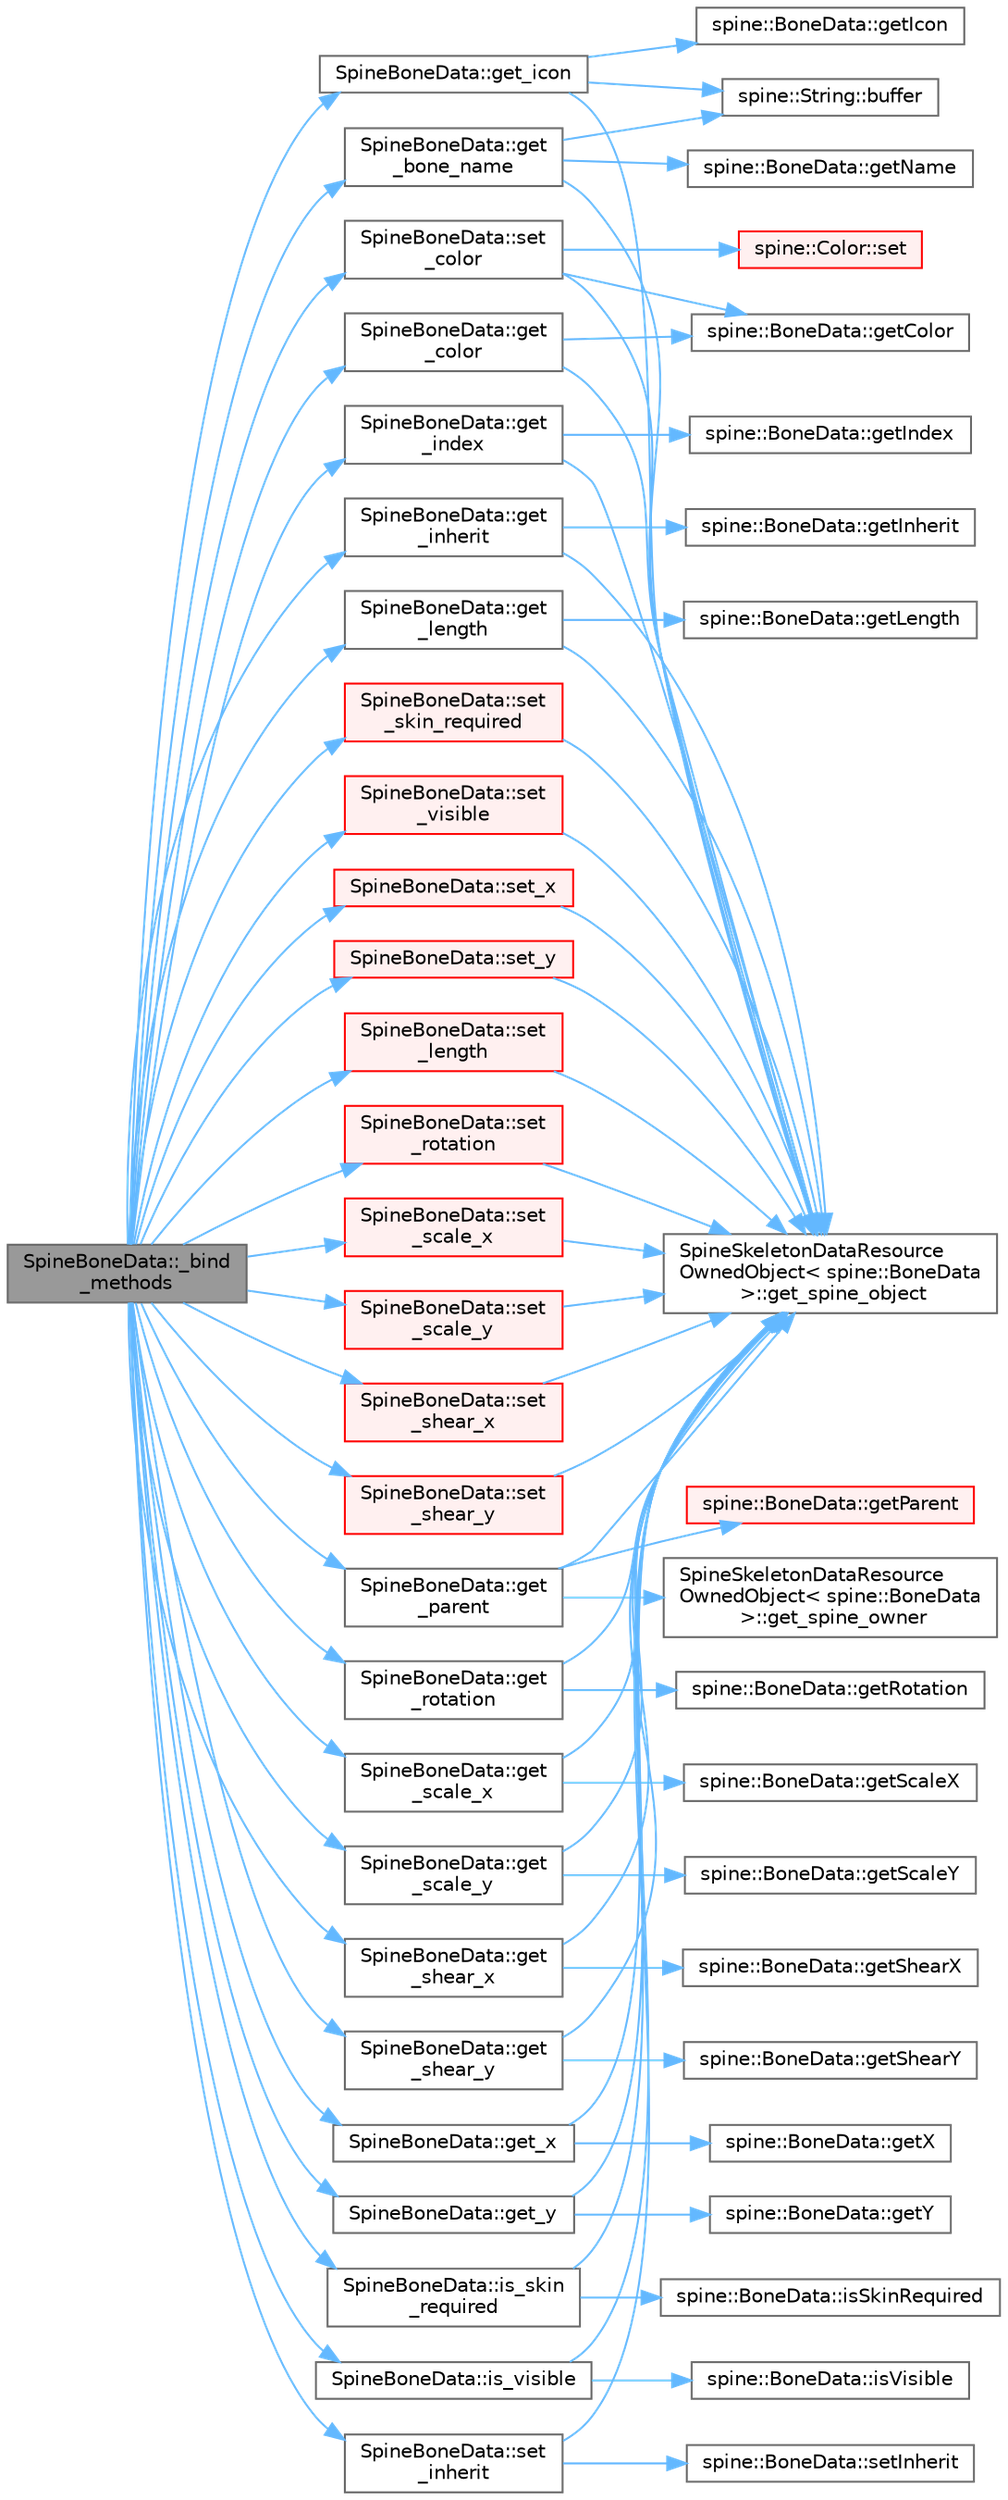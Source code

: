 digraph "SpineBoneData::_bind_methods"
{
 // LATEX_PDF_SIZE
  bgcolor="transparent";
  edge [fontname=Helvetica,fontsize=10,labelfontname=Helvetica,labelfontsize=10];
  node [fontname=Helvetica,fontsize=10,shape=box,height=0.2,width=0.4];
  rankdir="LR";
  Node1 [id="Node000001",label="SpineBoneData::_bind\l_methods",height=0.2,width=0.4,color="gray40", fillcolor="grey60", style="filled", fontcolor="black",tooltip=" "];
  Node1 -> Node2 [id="edge1_Node000001_Node000002",color="steelblue1",style="solid",tooltip=" "];
  Node2 [id="Node000002",label="SpineBoneData::get\l_bone_name",height=0.2,width=0.4,color="grey40", fillcolor="white", style="filled",URL="$class_spine_bone_data.html#a5fad6e351463521e18bea434ba56a236",tooltip=" "];
  Node2 -> Node3 [id="edge2_Node000002_Node000003",color="steelblue1",style="solid",tooltip=" "];
  Node3 [id="Node000003",label="spine::String::buffer",height=0.2,width=0.4,color="grey40", fillcolor="white", style="filled",URL="$classspine_1_1_string.html#a7a6a5c45e2a732eb90cedf07434315b0",tooltip=" "];
  Node2 -> Node4 [id="edge3_Node000002_Node000004",color="steelblue1",style="solid",tooltip=" "];
  Node4 [id="Node000004",label="SpineSkeletonDataResource\lOwnedObject\< spine::BoneData\l \>::get_spine_object",height=0.2,width=0.4,color="grey40", fillcolor="white", style="filled",URL="$class_spine_skeleton_data_resource_owned_object.html#a17a452fe3be51c5dfec16fddf002d318",tooltip=" "];
  Node2 -> Node5 [id="edge4_Node000002_Node000005",color="steelblue1",style="solid",tooltip=" "];
  Node5 [id="Node000005",label="spine::BoneData::getName",height=0.2,width=0.4,color="grey40", fillcolor="white", style="filled",URL="$classspine_1_1_bone_data.html#a176ad37465f86a79d6baecd21b9468b2",tooltip="The name of the bone, which is unique within the skeleton."];
  Node1 -> Node6 [id="edge5_Node000001_Node000006",color="steelblue1",style="solid",tooltip=" "];
  Node6 [id="Node000006",label="SpineBoneData::get\l_color",height=0.2,width=0.4,color="grey40", fillcolor="white", style="filled",URL="$class_spine_bone_data.html#aa1e45879210876deb5262254709944e3",tooltip=" "];
  Node6 -> Node4 [id="edge6_Node000006_Node000004",color="steelblue1",style="solid",tooltip=" "];
  Node6 -> Node7 [id="edge7_Node000006_Node000007",color="steelblue1",style="solid",tooltip=" "];
  Node7 [id="Node000007",label="spine::BoneData::getColor",height=0.2,width=0.4,color="grey40", fillcolor="white", style="filled",URL="$classspine_1_1_bone_data.html#a18f4afa2215fa4a6e9baf304843d694a",tooltip=" "];
  Node1 -> Node8 [id="edge8_Node000001_Node000008",color="steelblue1",style="solid",tooltip=" "];
  Node8 [id="Node000008",label="SpineBoneData::get_icon",height=0.2,width=0.4,color="grey40", fillcolor="white", style="filled",URL="$class_spine_bone_data.html#a8eda1d23bf86ef19f148c2b8b2d50f33",tooltip=" "];
  Node8 -> Node3 [id="edge9_Node000008_Node000003",color="steelblue1",style="solid",tooltip=" "];
  Node8 -> Node4 [id="edge10_Node000008_Node000004",color="steelblue1",style="solid",tooltip=" "];
  Node8 -> Node9 [id="edge11_Node000008_Node000009",color="steelblue1",style="solid",tooltip=" "];
  Node9 [id="Node000009",label="spine::BoneData::getIcon",height=0.2,width=0.4,color="grey40", fillcolor="white", style="filled",URL="$classspine_1_1_bone_data.html#a6b66f90f30a06dd2a43c5a6ec919ab65",tooltip=" "];
  Node1 -> Node10 [id="edge12_Node000001_Node000010",color="steelblue1",style="solid",tooltip=" "];
  Node10 [id="Node000010",label="SpineBoneData::get\l_index",height=0.2,width=0.4,color="grey40", fillcolor="white", style="filled",URL="$class_spine_bone_data.html#a100cdcd9fbb24b6ef9c12b16d6c0b355",tooltip=" "];
  Node10 -> Node4 [id="edge13_Node000010_Node000004",color="steelblue1",style="solid",tooltip=" "];
  Node10 -> Node11 [id="edge14_Node000010_Node000011",color="steelblue1",style="solid",tooltip=" "];
  Node11 [id="Node000011",label="spine::BoneData::getIndex",height=0.2,width=0.4,color="grey40", fillcolor="white", style="filled",URL="$classspine_1_1_bone_data.html#a459b0045d10f2dbbdbbcd3f85a2f4a27",tooltip="The index of the bone in Skeleton.Bones"];
  Node1 -> Node12 [id="edge15_Node000001_Node000012",color="steelblue1",style="solid",tooltip=" "];
  Node12 [id="Node000012",label="SpineBoneData::get\l_inherit",height=0.2,width=0.4,color="grey40", fillcolor="white", style="filled",URL="$class_spine_bone_data.html#a873ea8512e4d21e60b8e1729b5c47933",tooltip=" "];
  Node12 -> Node4 [id="edge16_Node000012_Node000004",color="steelblue1",style="solid",tooltip=" "];
  Node12 -> Node13 [id="edge17_Node000012_Node000013",color="steelblue1",style="solid",tooltip=" "];
  Node13 [id="Node000013",label="spine::BoneData::getInherit",height=0.2,width=0.4,color="grey40", fillcolor="white", style="filled",URL="$classspine_1_1_bone_data.html#a5085e527e5a5b2b9299d9b20d590f760",tooltip="The transform mode for how parent world transforms affect this bone."];
  Node1 -> Node14 [id="edge18_Node000001_Node000014",color="steelblue1",style="solid",tooltip=" "];
  Node14 [id="Node000014",label="SpineBoneData::get\l_length",height=0.2,width=0.4,color="grey40", fillcolor="white", style="filled",URL="$class_spine_bone_data.html#a01190db72c0fd3ef56cbe79c730b9dff",tooltip=" "];
  Node14 -> Node4 [id="edge19_Node000014_Node000004",color="steelblue1",style="solid",tooltip=" "];
  Node14 -> Node15 [id="edge20_Node000014_Node000015",color="steelblue1",style="solid",tooltip=" "];
  Node15 [id="Node000015",label="spine::BoneData::getLength",height=0.2,width=0.4,color="grey40", fillcolor="white", style="filled",URL="$classspine_1_1_bone_data.html#a65a3f149a10e801ca95ddb2c1ebc2bcf",tooltip=" "];
  Node1 -> Node16 [id="edge21_Node000001_Node000016",color="steelblue1",style="solid",tooltip=" "];
  Node16 [id="Node000016",label="SpineBoneData::get\l_parent",height=0.2,width=0.4,color="grey40", fillcolor="white", style="filled",URL="$class_spine_bone_data.html#a4ce5178dcaf8e8a0f40e86db8ca23d96",tooltip=" "];
  Node16 -> Node4 [id="edge22_Node000016_Node000004",color="steelblue1",style="solid",tooltip=" "];
  Node16 -> Node17 [id="edge23_Node000016_Node000017",color="steelblue1",style="solid",tooltip=" "];
  Node17 [id="Node000017",label="SpineSkeletonDataResource\lOwnedObject\< spine::BoneData\l \>::get_spine_owner",height=0.2,width=0.4,color="grey40", fillcolor="white", style="filled",URL="$class_spine_skeleton_data_resource_owned_object.html#a8fb9e97d2c2f85dc522e85b9c9cbd112",tooltip=" "];
  Node16 -> Node18 [id="edge24_Node000016_Node000018",color="steelblue1",style="solid",tooltip=" "];
  Node18 [id="Node000018",label="spine::BoneData::getParent",height=0.2,width=0.4,color="red", fillcolor="#FFF0F0", style="filled",URL="$classspine_1_1_bone_data.html#a995121f32825bc80bc6dcfa2ac6f9dbe",tooltip="May be NULL."];
  Node1 -> Node20 [id="edge25_Node000001_Node000020",color="steelblue1",style="solid",tooltip=" "];
  Node20 [id="Node000020",label="SpineBoneData::get\l_rotation",height=0.2,width=0.4,color="grey40", fillcolor="white", style="filled",URL="$class_spine_bone_data.html#a2ba84cef455cf9c1dde02d468966eb4a",tooltip=" "];
  Node20 -> Node4 [id="edge26_Node000020_Node000004",color="steelblue1",style="solid",tooltip=" "];
  Node20 -> Node21 [id="edge27_Node000020_Node000021",color="steelblue1",style="solid",tooltip=" "];
  Node21 [id="Node000021",label="spine::BoneData::getRotation",height=0.2,width=0.4,color="grey40", fillcolor="white", style="filled",URL="$classspine_1_1_bone_data.html#a4667af75f8f65b6a3ee44aaab9b3a79c",tooltip="Local rotation."];
  Node1 -> Node22 [id="edge28_Node000001_Node000022",color="steelblue1",style="solid",tooltip=" "];
  Node22 [id="Node000022",label="SpineBoneData::get\l_scale_x",height=0.2,width=0.4,color="grey40", fillcolor="white", style="filled",URL="$class_spine_bone_data.html#a46af955a35732abfc474f312ba191daf",tooltip=" "];
  Node22 -> Node4 [id="edge29_Node000022_Node000004",color="steelblue1",style="solid",tooltip=" "];
  Node22 -> Node23 [id="edge30_Node000022_Node000023",color="steelblue1",style="solid",tooltip=" "];
  Node23 [id="Node000023",label="spine::BoneData::getScaleX",height=0.2,width=0.4,color="grey40", fillcolor="white", style="filled",URL="$classspine_1_1_bone_data.html#a366bc0d6bee3079017cd79c1b40e4b90",tooltip="Local scaleX."];
  Node1 -> Node24 [id="edge31_Node000001_Node000024",color="steelblue1",style="solid",tooltip=" "];
  Node24 [id="Node000024",label="SpineBoneData::get\l_scale_y",height=0.2,width=0.4,color="grey40", fillcolor="white", style="filled",URL="$class_spine_bone_data.html#af979f54ac9ab4f608f3bb799198978f2",tooltip=" "];
  Node24 -> Node4 [id="edge32_Node000024_Node000004",color="steelblue1",style="solid",tooltip=" "];
  Node24 -> Node25 [id="edge33_Node000024_Node000025",color="steelblue1",style="solid",tooltip=" "];
  Node25 [id="Node000025",label="spine::BoneData::getScaleY",height=0.2,width=0.4,color="grey40", fillcolor="white", style="filled",URL="$classspine_1_1_bone_data.html#af9199487262ef0bca002b55fa48ef32e",tooltip="Local scaleY."];
  Node1 -> Node26 [id="edge34_Node000001_Node000026",color="steelblue1",style="solid",tooltip=" "];
  Node26 [id="Node000026",label="SpineBoneData::get\l_shear_x",height=0.2,width=0.4,color="grey40", fillcolor="white", style="filled",URL="$class_spine_bone_data.html#af84c54dc62ebcb1271b9a8267f3e5f57",tooltip=" "];
  Node26 -> Node4 [id="edge35_Node000026_Node000004",color="steelblue1",style="solid",tooltip=" "];
  Node26 -> Node27 [id="edge36_Node000026_Node000027",color="steelblue1",style="solid",tooltip=" "];
  Node27 [id="Node000027",label="spine::BoneData::getShearX",height=0.2,width=0.4,color="grey40", fillcolor="white", style="filled",URL="$classspine_1_1_bone_data.html#aa73b6a79e415eb8dd60bf8a303d27c8c",tooltip="Local shearX."];
  Node1 -> Node28 [id="edge37_Node000001_Node000028",color="steelblue1",style="solid",tooltip=" "];
  Node28 [id="Node000028",label="SpineBoneData::get\l_shear_y",height=0.2,width=0.4,color="grey40", fillcolor="white", style="filled",URL="$class_spine_bone_data.html#ab6f34fa4f8f0e610922d1527bb3de9b7",tooltip=" "];
  Node28 -> Node4 [id="edge38_Node000028_Node000004",color="steelblue1",style="solid",tooltip=" "];
  Node28 -> Node29 [id="edge39_Node000028_Node000029",color="steelblue1",style="solid",tooltip=" "];
  Node29 [id="Node000029",label="spine::BoneData::getShearY",height=0.2,width=0.4,color="grey40", fillcolor="white", style="filled",URL="$classspine_1_1_bone_data.html#afef983f291e029b6f9583e34a91dee78",tooltip="Local shearY."];
  Node1 -> Node30 [id="edge40_Node000001_Node000030",color="steelblue1",style="solid",tooltip=" "];
  Node30 [id="Node000030",label="SpineBoneData::get_x",height=0.2,width=0.4,color="grey40", fillcolor="white", style="filled",URL="$class_spine_bone_data.html#acf74883bcbf1ae838b4b5253e6433be3",tooltip=" "];
  Node30 -> Node4 [id="edge41_Node000030_Node000004",color="steelblue1",style="solid",tooltip=" "];
  Node30 -> Node31 [id="edge42_Node000030_Node000031",color="steelblue1",style="solid",tooltip=" "];
  Node31 [id="Node000031",label="spine::BoneData::getX",height=0.2,width=0.4,color="grey40", fillcolor="white", style="filled",URL="$classspine_1_1_bone_data.html#a7529ff4469c3886007e1d4f6eb313417",tooltip="Local X translation."];
  Node1 -> Node32 [id="edge43_Node000001_Node000032",color="steelblue1",style="solid",tooltip=" "];
  Node32 [id="Node000032",label="SpineBoneData::get_y",height=0.2,width=0.4,color="grey40", fillcolor="white", style="filled",URL="$class_spine_bone_data.html#a90a89f8f2030e85ebd14bf2d7075005d",tooltip=" "];
  Node32 -> Node4 [id="edge44_Node000032_Node000004",color="steelblue1",style="solid",tooltip=" "];
  Node32 -> Node33 [id="edge45_Node000032_Node000033",color="steelblue1",style="solid",tooltip=" "];
  Node33 [id="Node000033",label="spine::BoneData::getY",height=0.2,width=0.4,color="grey40", fillcolor="white", style="filled",URL="$classspine_1_1_bone_data.html#a62af9facca5f4efd8cd9b9d70dcd43a3",tooltip="Local Y translation."];
  Node1 -> Node34 [id="edge46_Node000001_Node000034",color="steelblue1",style="solid",tooltip=" "];
  Node34 [id="Node000034",label="SpineBoneData::is_skin\l_required",height=0.2,width=0.4,color="grey40", fillcolor="white", style="filled",URL="$class_spine_bone_data.html#ad650c19fbb2ad5beb7af2a23e1220fcf",tooltip=" "];
  Node34 -> Node4 [id="edge47_Node000034_Node000004",color="steelblue1",style="solid",tooltip=" "];
  Node34 -> Node35 [id="edge48_Node000034_Node000035",color="steelblue1",style="solid",tooltip=" "];
  Node35 [id="Node000035",label="spine::BoneData::isSkinRequired",height=0.2,width=0.4,color="grey40", fillcolor="white", style="filled",URL="$classspine_1_1_bone_data.html#a87f52b87ac06147e0732d37b4f143854",tooltip=" "];
  Node1 -> Node36 [id="edge49_Node000001_Node000036",color="steelblue1",style="solid",tooltip=" "];
  Node36 [id="Node000036",label="SpineBoneData::is_visible",height=0.2,width=0.4,color="grey40", fillcolor="white", style="filled",URL="$class_spine_bone_data.html#a184f5c574c35bb577940e877b94235f3",tooltip=" "];
  Node36 -> Node4 [id="edge50_Node000036_Node000004",color="steelblue1",style="solid",tooltip=" "];
  Node36 -> Node37 [id="edge51_Node000036_Node000037",color="steelblue1",style="solid",tooltip=" "];
  Node37 [id="Node000037",label="spine::BoneData::isVisible",height=0.2,width=0.4,color="grey40", fillcolor="white", style="filled",URL="$classspine_1_1_bone_data.html#a9f6c24b8bdafbbd0878709d742e73a7d",tooltip=" "];
  Node1 -> Node38 [id="edge52_Node000001_Node000038",color="steelblue1",style="solid",tooltip=" "];
  Node38 [id="Node000038",label="SpineBoneData::set\l_color",height=0.2,width=0.4,color="grey40", fillcolor="white", style="filled",URL="$class_spine_bone_data.html#a7574484e93806eb6487414c412beae8b",tooltip=" "];
  Node38 -> Node4 [id="edge53_Node000038_Node000004",color="steelblue1",style="solid",tooltip=" "];
  Node38 -> Node7 [id="edge54_Node000038_Node000007",color="steelblue1",style="solid",tooltip=" "];
  Node38 -> Node39 [id="edge55_Node000038_Node000039",color="steelblue1",style="solid",tooltip=" "];
  Node39 [id="Node000039",label="spine::Color::set",height=0.2,width=0.4,color="red", fillcolor="#FFF0F0", style="filled",URL="$classspine_1_1_color.html#ab6f958efe5b82e1edbeac3b39997a6bc",tooltip=" "];
  Node1 -> Node42 [id="edge56_Node000001_Node000042",color="steelblue1",style="solid",tooltip=" "];
  Node42 [id="Node000042",label="SpineBoneData::set\l_inherit",height=0.2,width=0.4,color="grey40", fillcolor="white", style="filled",URL="$class_spine_bone_data.html#a71053e55b795ad094b9939865c6d99ae",tooltip=" "];
  Node42 -> Node4 [id="edge57_Node000042_Node000004",color="steelblue1",style="solid",tooltip=" "];
  Node42 -> Node43 [id="edge58_Node000042_Node000043",color="steelblue1",style="solid",tooltip=" "];
  Node43 [id="Node000043",label="spine::BoneData::setInherit",height=0.2,width=0.4,color="grey40", fillcolor="white", style="filled",URL="$classspine_1_1_bone_data.html#ad1cf6cba5a861fbe22074f185b1849fa",tooltip=" "];
  Node1 -> Node44 [id="edge59_Node000001_Node000044",color="steelblue1",style="solid",tooltip=" "];
  Node44 [id="Node000044",label="SpineBoneData::set\l_length",height=0.2,width=0.4,color="red", fillcolor="#FFF0F0", style="filled",URL="$class_spine_bone_data.html#a17e00fb2f2e890a038642b67c16ceeef",tooltip=" "];
  Node44 -> Node4 [id="edge60_Node000044_Node000004",color="steelblue1",style="solid",tooltip=" "];
  Node1 -> Node46 [id="edge61_Node000001_Node000046",color="steelblue1",style="solid",tooltip=" "];
  Node46 [id="Node000046",label="SpineBoneData::set\l_rotation",height=0.2,width=0.4,color="red", fillcolor="#FFF0F0", style="filled",URL="$class_spine_bone_data.html#a550979d151766f46790fc89aa9e51c18",tooltip=" "];
  Node46 -> Node4 [id="edge62_Node000046_Node000004",color="steelblue1",style="solid",tooltip=" "];
  Node1 -> Node48 [id="edge63_Node000001_Node000048",color="steelblue1",style="solid",tooltip=" "];
  Node48 [id="Node000048",label="SpineBoneData::set\l_scale_x",height=0.2,width=0.4,color="red", fillcolor="#FFF0F0", style="filled",URL="$class_spine_bone_data.html#a6826d9a06f0d09993210a7c54f5805d5",tooltip=" "];
  Node48 -> Node4 [id="edge64_Node000048_Node000004",color="steelblue1",style="solid",tooltip=" "];
  Node1 -> Node50 [id="edge65_Node000001_Node000050",color="steelblue1",style="solid",tooltip=" "];
  Node50 [id="Node000050",label="SpineBoneData::set\l_scale_y",height=0.2,width=0.4,color="red", fillcolor="#FFF0F0", style="filled",URL="$class_spine_bone_data.html#abadca79422e6cd0915a75c6eef542f95",tooltip=" "];
  Node50 -> Node4 [id="edge66_Node000050_Node000004",color="steelblue1",style="solid",tooltip=" "];
  Node1 -> Node52 [id="edge67_Node000001_Node000052",color="steelblue1",style="solid",tooltip=" "];
  Node52 [id="Node000052",label="SpineBoneData::set\l_shear_x",height=0.2,width=0.4,color="red", fillcolor="#FFF0F0", style="filled",URL="$class_spine_bone_data.html#a4d08a38891e3ad3dc9958cc7fc6a38e1",tooltip=" "];
  Node52 -> Node4 [id="edge68_Node000052_Node000004",color="steelblue1",style="solid",tooltip=" "];
  Node1 -> Node54 [id="edge69_Node000001_Node000054",color="steelblue1",style="solid",tooltip=" "];
  Node54 [id="Node000054",label="SpineBoneData::set\l_shear_y",height=0.2,width=0.4,color="red", fillcolor="#FFF0F0", style="filled",URL="$class_spine_bone_data.html#a596ad1a022be5cef2ef49e7f31c11d24",tooltip=" "];
  Node54 -> Node4 [id="edge70_Node000054_Node000004",color="steelblue1",style="solid",tooltip=" "];
  Node1 -> Node56 [id="edge71_Node000001_Node000056",color="steelblue1",style="solid",tooltip=" "];
  Node56 [id="Node000056",label="SpineBoneData::set\l_skin_required",height=0.2,width=0.4,color="red", fillcolor="#FFF0F0", style="filled",URL="$class_spine_bone_data.html#a71a85528c7ec979cdf761245d6a08ca1",tooltip=" "];
  Node56 -> Node4 [id="edge72_Node000056_Node000004",color="steelblue1",style="solid",tooltip=" "];
  Node1 -> Node58 [id="edge73_Node000001_Node000058",color="steelblue1",style="solid",tooltip=" "];
  Node58 [id="Node000058",label="SpineBoneData::set\l_visible",height=0.2,width=0.4,color="red", fillcolor="#FFF0F0", style="filled",URL="$class_spine_bone_data.html#ab07eb2be530357b995e09eeb9b074487",tooltip=" "];
  Node58 -> Node4 [id="edge74_Node000058_Node000004",color="steelblue1",style="solid",tooltip=" "];
  Node1 -> Node60 [id="edge75_Node000001_Node000060",color="steelblue1",style="solid",tooltip=" "];
  Node60 [id="Node000060",label="SpineBoneData::set_x",height=0.2,width=0.4,color="red", fillcolor="#FFF0F0", style="filled",URL="$class_spine_bone_data.html#af96f9903fe90644e51817f2e486af6d0",tooltip=" "];
  Node60 -> Node4 [id="edge76_Node000060_Node000004",color="steelblue1",style="solid",tooltip=" "];
  Node1 -> Node62 [id="edge77_Node000001_Node000062",color="steelblue1",style="solid",tooltip=" "];
  Node62 [id="Node000062",label="SpineBoneData::set_y",height=0.2,width=0.4,color="red", fillcolor="#FFF0F0", style="filled",URL="$class_spine_bone_data.html#a53e60b9625bb2d6b7277749921fa66ce",tooltip=" "];
  Node62 -> Node4 [id="edge78_Node000062_Node000004",color="steelblue1",style="solid",tooltip=" "];
}
